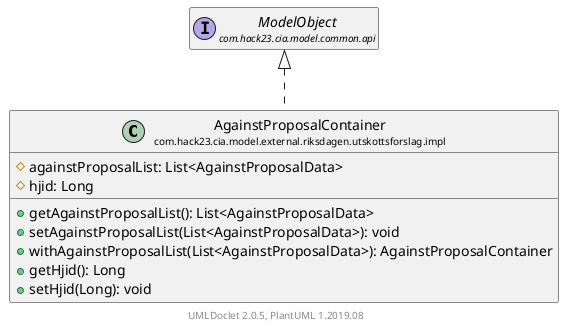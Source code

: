 @startuml
    set namespaceSeparator none
    hide empty fields
    hide empty methods

    class "<size:14>AgainstProposalContainer\n<size:10>com.hack23.cia.model.external.riksdagen.utskottsforslag.impl" as com.hack23.cia.model.external.riksdagen.utskottsforslag.impl.AgainstProposalContainer [[AgainstProposalContainer.html]] {
        #againstProposalList: List<AgainstProposalData>
        #hjid: Long
        +getAgainstProposalList(): List<AgainstProposalData>
        +setAgainstProposalList(List<AgainstProposalData>): void
        +withAgainstProposalList(List<AgainstProposalData>): AgainstProposalContainer
        +getHjid(): Long
        +setHjid(Long): void
    }

    interface "<size:14>ModelObject\n<size:10>com.hack23.cia.model.common.api" as com.hack23.cia.model.common.api.ModelObject

    com.hack23.cia.model.common.api.ModelObject <|.. com.hack23.cia.model.external.riksdagen.utskottsforslag.impl.AgainstProposalContainer

    center footer UMLDoclet 2.0.5, PlantUML 1.2019.08
@enduml
